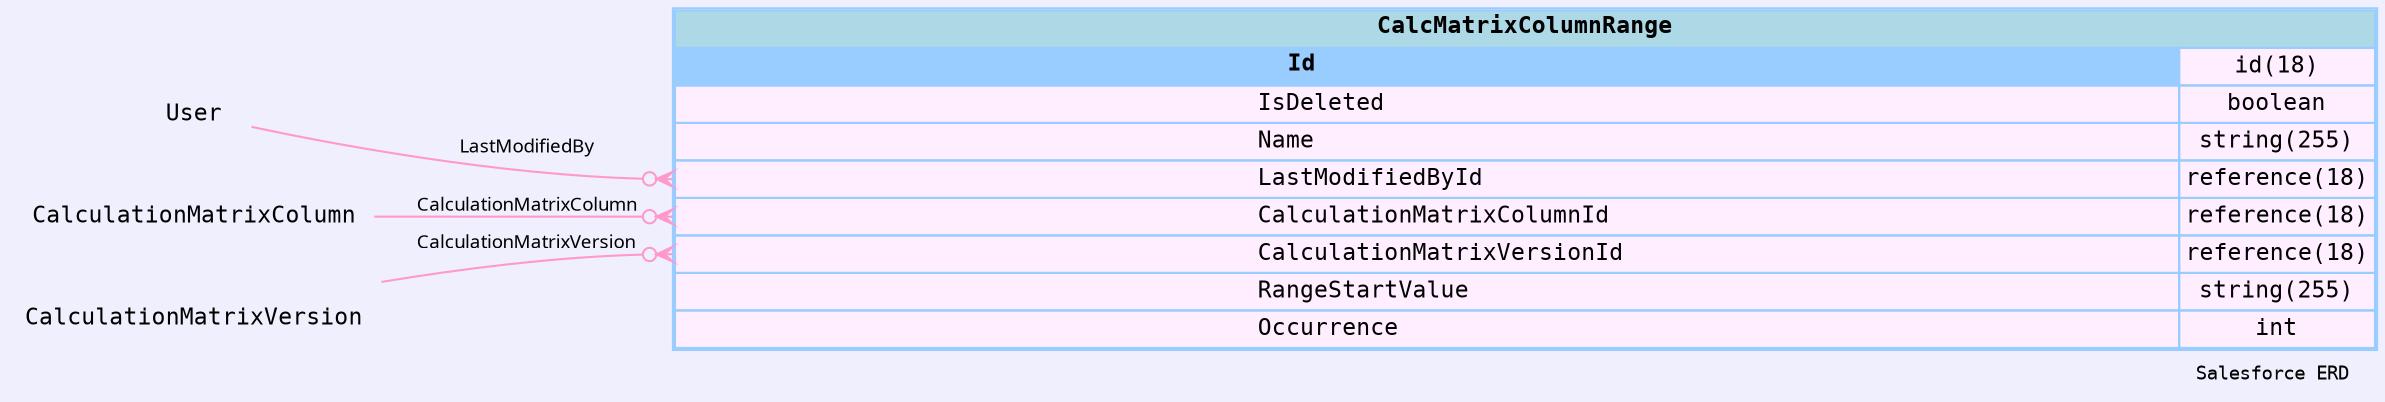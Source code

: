 
        digraph "Salesforce+ ERD" {  
            graph [  
              rankdir="RL"  
              bgcolor="#efeffd"  
              label="Salesforce ERD "  
              labeljust="r"  
              nodesep="0.18"  
              ranksep="0.46"        
              fontname="Courier"  
              fontsize="9"  
            ];  
            node [  
              fontname="Courier"  
              fontsize="11"  
              shape="plaintext"  
              color="#99ccff"  
            ];  
            edge [ arrowsize="0.8"   ];
        
            CalcMatrixColumnRange [shape=none, margin=0, label=<
                <table border="1" cellborder="1" cellspacing="0" bgcolor="#ffeeff" >   
                  <tr><td colspan="3" bgcolor="lightblue"><b>CalcMatrixColumnRange</b></td></tr>
             <tr>
                                        <td  bgcolor="#99ccff" port="Id" align="left">
                                           <b>Id</b>
                                        </td><td>id(18)</td></tr> <tr>
                                         <td port="IsDeleted" align="left">
                                         IsDeleted
                                       </td><td>boolean</td></tr> <tr>
                                         <td port="Name" align="left">
                                         Name
                                       </td><td>string(255)</td></tr> <tr>
                                         <td port="LastModifiedById" align="left">
                                         LastModifiedById
                                       </td><td>reference(18)</td></tr> <tr>
                                         <td port="CalculationMatrixColumnId" align="left">
                                         CalculationMatrixColumnId
                                       </td><td>reference(18)</td></tr> <tr>
                                         <td port="CalculationMatrixVersionId" align="left">
                                         CalculationMatrixVersionId
                                       </td><td>reference(18)</td></tr> <tr>
                                         <td port="RangeStartValue" align="left">
                                         RangeStartValue
                                       </td><td>string(255)</td></tr> <tr>
                                         <td port="Occurrence" align="left">
                                         Occurrence
                                       </td><td>int</td></tr>            
                </table>
                >
                  URL="#"
                  tooltip=" CalcMatrixColumnRange "
                ];
            
                            "CalcMatrixColumnRange" : "LastModifiedById": w -> 
                                  "User" : "Id" 
                                           : e 
                                          [arrowhead=none 
                                           dir=back 
                                           arrowtail=crowodot 
                                           color="#ff99cc"
                                           label="LastModifiedBy"
                                           fontname="Monaco"
                                           fontsize="9"
                                          ];
                      
                            "CalcMatrixColumnRange" : "CalculationMatrixColumnId": w -> 
                                  "CalculationMatrixColumn" : "Id" 
                                           : e 
                                          [arrowhead=none 
                                           dir=back 
                                           arrowtail=crowodot 
                                           color="#ff99cc"
                                           label="CalculationMatrixColumn"
                                           fontname="Monaco"
                                           fontsize="9"
                                          ];
                      
                            "CalcMatrixColumnRange" : "CalculationMatrixVersionId": w -> 
                                  "CalculationMatrixVersion" : "Id" 
                                           : e 
                                          [arrowhead=none 
                                           dir=back 
                                           arrowtail=crowodot 
                                           color="#ff99cc"
                                           label="CalculationMatrixVersion"
                                           fontname="Monaco"
                                           fontsize="9"
                                          ];
                      }